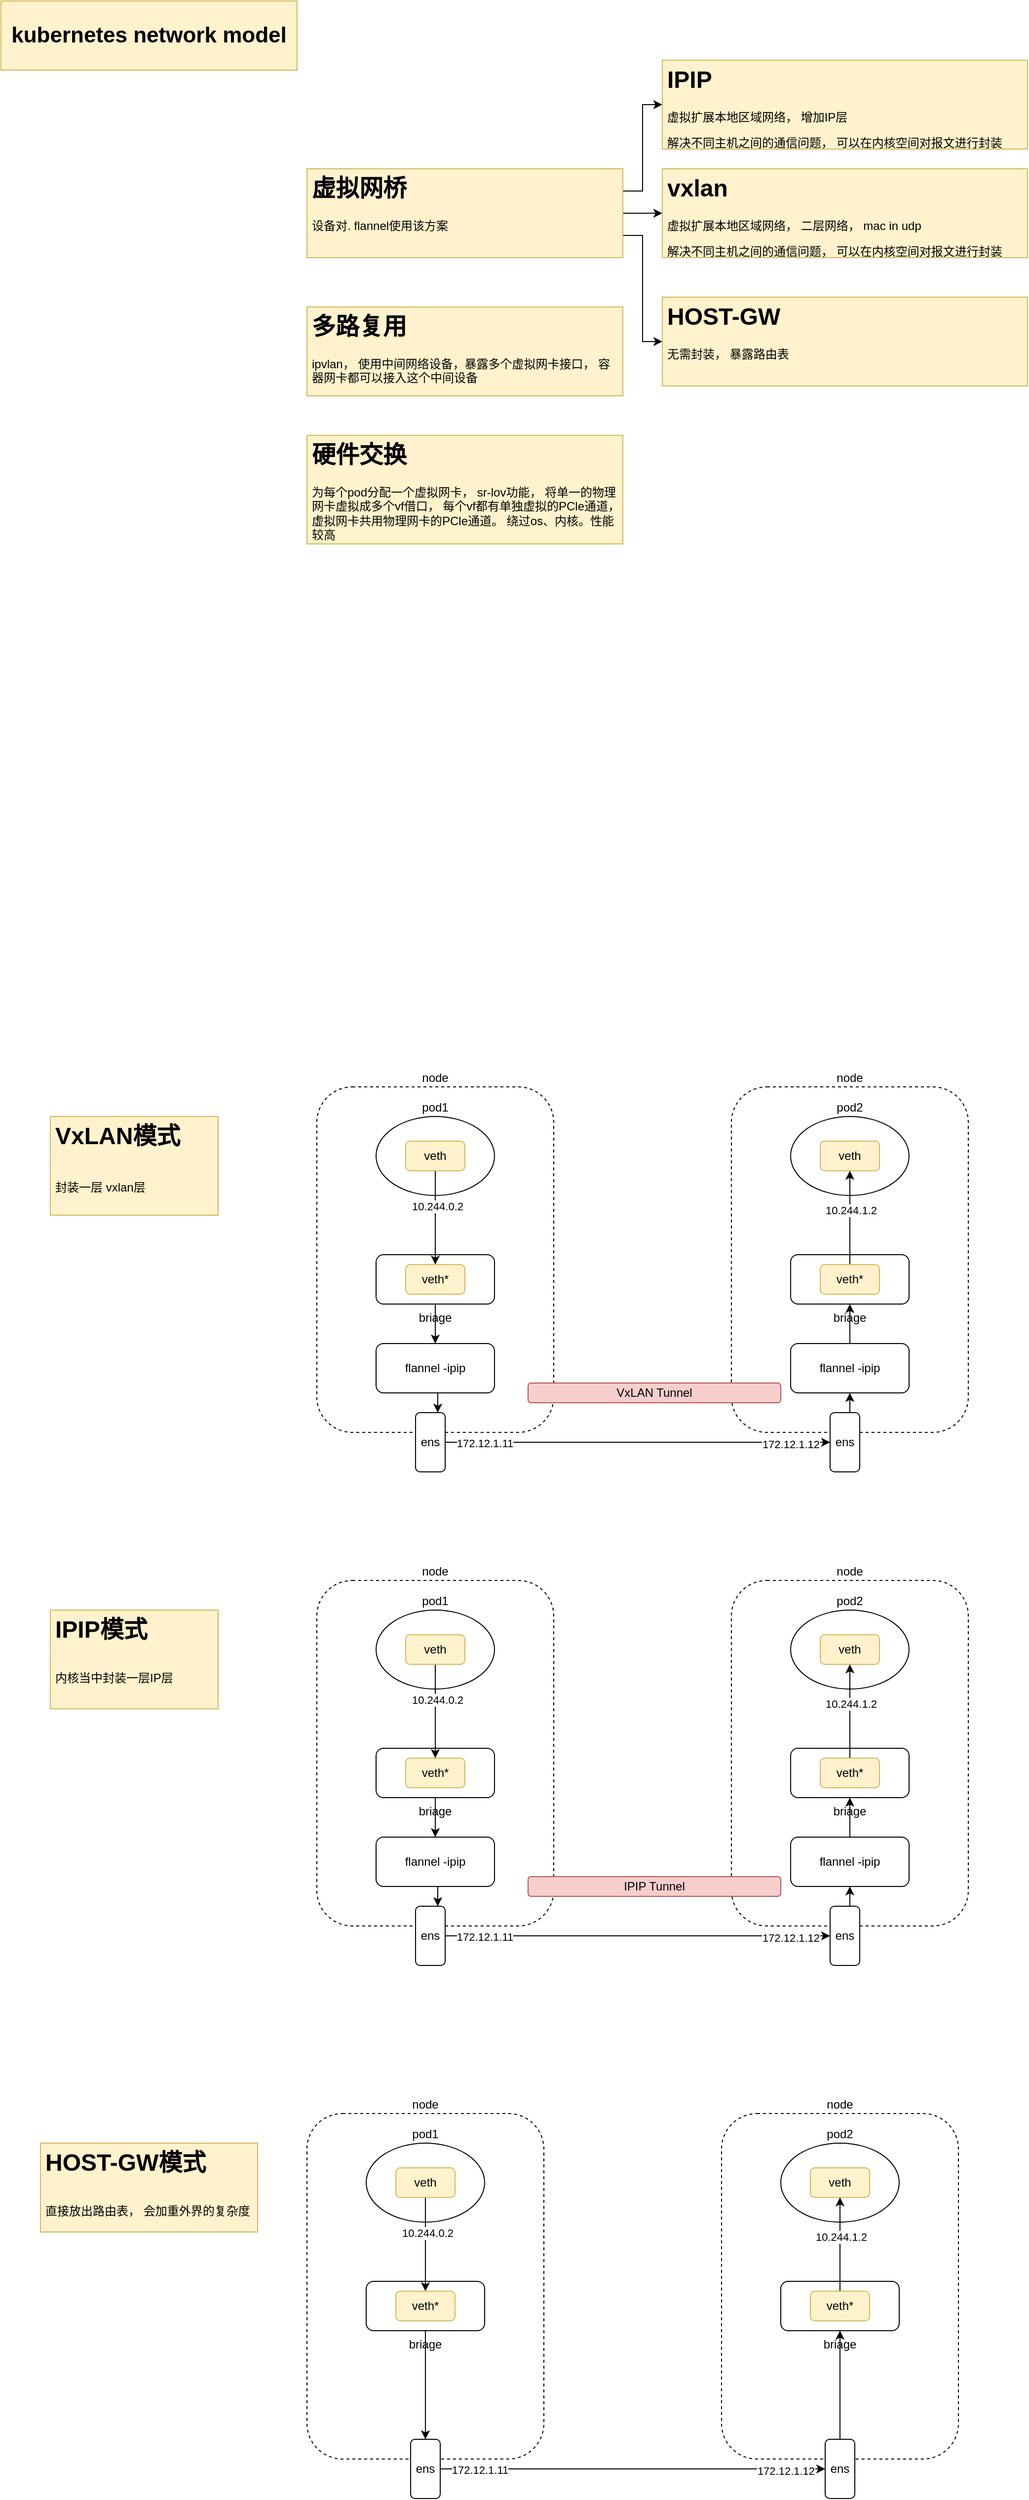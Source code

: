 <mxfile version="22.1.21" type="github">
  <diagram name="第 1 页" id="Q8KZJzh6ABpq3DSyVuZt">
    <mxGraphModel dx="2261" dy="1955" grid="1" gridSize="10" guides="1" tooltips="1" connect="1" arrows="1" fold="1" page="1" pageScale="1" pageWidth="827" pageHeight="1169" math="0" shadow="0">
      <root>
        <mxCell id="0" />
        <mxCell id="1" parent="0" />
        <mxCell id="Ks_degdZmFdMqEcX4CP4-12" value="node" style="rounded=1;whiteSpace=wrap;html=1;dashed=1;labelPosition=center;verticalLabelPosition=top;align=center;verticalAlign=bottom;" vertex="1" parent="1">
          <mxGeometry x="80" y="730" width="240" height="350" as="geometry" />
        </mxCell>
        <mxCell id="Ks_degdZmFdMqEcX4CP4-6" style="edgeStyle=orthogonalEdgeStyle;rounded=0;orthogonalLoop=1;jettySize=auto;html=1;exitX=1;exitY=0.5;exitDx=0;exitDy=0;entryX=0;entryY=0.5;entryDx=0;entryDy=0;" edge="1" parent="1" source="Ks_degdZmFdMqEcX4CP4-1" target="Ks_degdZmFdMqEcX4CP4-5">
          <mxGeometry relative="1" as="geometry" />
        </mxCell>
        <mxCell id="Ks_degdZmFdMqEcX4CP4-89" style="edgeStyle=orthogonalEdgeStyle;rounded=0;orthogonalLoop=1;jettySize=auto;html=1;exitX=1;exitY=0.75;exitDx=0;exitDy=0;entryX=0;entryY=0.5;entryDx=0;entryDy=0;" edge="1" parent="1" source="Ks_degdZmFdMqEcX4CP4-1" target="Ks_degdZmFdMqEcX4CP4-88">
          <mxGeometry relative="1" as="geometry" />
        </mxCell>
        <mxCell id="Ks_degdZmFdMqEcX4CP4-90" style="edgeStyle=orthogonalEdgeStyle;rounded=0;orthogonalLoop=1;jettySize=auto;html=1;exitX=1;exitY=0.25;exitDx=0;exitDy=0;entryX=0;entryY=0.5;entryDx=0;entryDy=0;" edge="1" parent="1" source="Ks_degdZmFdMqEcX4CP4-1" target="Ks_degdZmFdMqEcX4CP4-87">
          <mxGeometry relative="1" as="geometry" />
        </mxCell>
        <mxCell id="Ks_degdZmFdMqEcX4CP4-1" value="&lt;h1&gt;虚拟网桥&lt;/h1&gt;&lt;p&gt;设备对. flannel使用该方案&lt;/p&gt;" style="text;html=1;strokeColor=#d6b656;fillColor=#fff2cc;spacing=5;spacingTop=-20;whiteSpace=wrap;overflow=hidden;rounded=0;" vertex="1" parent="1">
          <mxGeometry x="70" y="-700" width="320" height="90" as="geometry" />
        </mxCell>
        <mxCell id="Ks_degdZmFdMqEcX4CP4-2" value="kubernetes network model" style="text;html=1;strokeColor=#d6b656;fillColor=#fff2cc;align=center;verticalAlign=middle;whiteSpace=wrap;rounded=0;fontStyle=1;fontSize=22;" vertex="1" parent="1">
          <mxGeometry x="-240" y="-870" width="300" height="70" as="geometry" />
        </mxCell>
        <mxCell id="Ks_degdZmFdMqEcX4CP4-3" value="&lt;h1&gt;多路复用&lt;/h1&gt;&lt;p&gt;ipvlan， 使用中间网络设备，暴露多个虚拟网卡接口， 容器网卡都可以接入这个中间设备&lt;/p&gt;" style="text;html=1;strokeColor=#d6b656;fillColor=#fff2cc;spacing=5;spacingTop=-20;whiteSpace=wrap;overflow=hidden;rounded=0;" vertex="1" parent="1">
          <mxGeometry x="70" y="-560" width="320" height="90" as="geometry" />
        </mxCell>
        <mxCell id="Ks_degdZmFdMqEcX4CP4-4" value="&lt;h1&gt;硬件交换&lt;/h1&gt;&lt;p&gt;为每个pod分配一个虚拟网卡， sr-lov功能， 将单一的物理网卡虚拟成多个vf借口， 每个vf都有单独虚拟的PCle通道， 虚拟网卡共用物理网卡的PCle通道。 绕过os、内核。性能较高&lt;/p&gt;" style="text;html=1;strokeColor=#d6b656;fillColor=#fff2cc;spacing=5;spacingTop=-20;whiteSpace=wrap;overflow=hidden;rounded=0;" vertex="1" parent="1">
          <mxGeometry x="70" y="-430" width="320" height="110" as="geometry" />
        </mxCell>
        <mxCell id="Ks_degdZmFdMqEcX4CP4-5" value="&lt;h1&gt;vxlan&lt;/h1&gt;&lt;div&gt;虚拟扩展本地区域网络， 二层网络， mac in udp&lt;/div&gt;&lt;p&gt;解决不同主机之间的通信问题， 可以在内核空间对报文进行封装&lt;/p&gt;" style="text;html=1;strokeColor=#d6b656;fillColor=#fff2cc;spacing=5;spacingTop=-20;whiteSpace=wrap;overflow=hidden;rounded=0;" vertex="1" parent="1">
          <mxGeometry x="430" y="-700" width="370" height="90" as="geometry" />
        </mxCell>
        <mxCell id="Ks_degdZmFdMqEcX4CP4-7" value="pod1" style="ellipse;whiteSpace=wrap;html=1;labelPosition=center;verticalLabelPosition=top;align=center;verticalAlign=bottom;" vertex="1" parent="1">
          <mxGeometry x="140" y="760" width="120" height="80" as="geometry" />
        </mxCell>
        <mxCell id="Ks_degdZmFdMqEcX4CP4-22" style="edgeStyle=orthogonalEdgeStyle;rounded=0;orthogonalLoop=1;jettySize=auto;html=1;exitX=0.5;exitY=1;exitDx=0;exitDy=0;entryX=0.5;entryY=0;entryDx=0;entryDy=0;" edge="1" parent="1" source="Ks_degdZmFdMqEcX4CP4-8" target="Ks_degdZmFdMqEcX4CP4-9">
          <mxGeometry relative="1" as="geometry" />
        </mxCell>
        <mxCell id="Ks_degdZmFdMqEcX4CP4-8" value="briage" style="rounded=1;whiteSpace=wrap;html=1;labelPosition=center;verticalLabelPosition=bottom;align=center;verticalAlign=top;" vertex="1" parent="1">
          <mxGeometry x="140" y="900" width="120" height="50" as="geometry" />
        </mxCell>
        <mxCell id="Ks_degdZmFdMqEcX4CP4-23" style="edgeStyle=orthogonalEdgeStyle;rounded=0;orthogonalLoop=1;jettySize=auto;html=1;exitX=0.5;exitY=1;exitDx=0;exitDy=0;entryX=0.75;entryY=0;entryDx=0;entryDy=0;" edge="1" parent="1" source="Ks_degdZmFdMqEcX4CP4-9" target="Ks_degdZmFdMqEcX4CP4-13">
          <mxGeometry relative="1" as="geometry" />
        </mxCell>
        <mxCell id="Ks_degdZmFdMqEcX4CP4-9" value="flannel -ipip" style="rounded=1;whiteSpace=wrap;html=1;" vertex="1" parent="1">
          <mxGeometry x="140" y="990" width="120" height="50" as="geometry" />
        </mxCell>
        <mxCell id="Ks_degdZmFdMqEcX4CP4-21" style="edgeStyle=orthogonalEdgeStyle;rounded=0;orthogonalLoop=1;jettySize=auto;html=1;exitX=0.5;exitY=1;exitDx=0;exitDy=0;entryX=0.5;entryY=0;entryDx=0;entryDy=0;" edge="1" parent="1" source="Ks_degdZmFdMqEcX4CP4-10" target="Ks_degdZmFdMqEcX4CP4-11">
          <mxGeometry relative="1" as="geometry" />
        </mxCell>
        <mxCell id="Ks_degdZmFdMqEcX4CP4-30" value="10.244.0.2" style="edgeLabel;html=1;align=center;verticalAlign=middle;resizable=0;points=[];" vertex="1" connectable="0" parent="Ks_degdZmFdMqEcX4CP4-21">
          <mxGeometry x="-0.242" y="2" relative="1" as="geometry">
            <mxPoint as="offset" />
          </mxGeometry>
        </mxCell>
        <mxCell id="Ks_degdZmFdMqEcX4CP4-10" value="veth" style="rounded=1;whiteSpace=wrap;html=1;fillColor=#fff2cc;strokeColor=#d6b656;" vertex="1" parent="1">
          <mxGeometry x="170" y="785" width="60" height="30" as="geometry" />
        </mxCell>
        <mxCell id="Ks_degdZmFdMqEcX4CP4-11" value="veth*" style="rounded=1;whiteSpace=wrap;html=1;fillColor=#fff2cc;strokeColor=#d6b656;" vertex="1" parent="1">
          <mxGeometry x="170" y="910" width="60" height="30" as="geometry" />
        </mxCell>
        <mxCell id="Ks_degdZmFdMqEcX4CP4-24" style="edgeStyle=orthogonalEdgeStyle;rounded=0;orthogonalLoop=1;jettySize=auto;html=1;exitX=1;exitY=0.5;exitDx=0;exitDy=0;entryX=0;entryY=0.5;entryDx=0;entryDy=0;" edge="1" parent="1" source="Ks_degdZmFdMqEcX4CP4-13" target="Ks_degdZmFdMqEcX4CP4-20">
          <mxGeometry relative="1" as="geometry" />
        </mxCell>
        <mxCell id="Ks_degdZmFdMqEcX4CP4-28" value="172.12.1.11" style="edgeLabel;html=1;align=center;verticalAlign=middle;resizable=0;points=[];" vertex="1" connectable="0" parent="Ks_degdZmFdMqEcX4CP4-24">
          <mxGeometry x="-0.913" y="-1" relative="1" as="geometry">
            <mxPoint x="23" as="offset" />
          </mxGeometry>
        </mxCell>
        <mxCell id="Ks_degdZmFdMqEcX4CP4-29" value="172.12.1.12" style="edgeLabel;html=1;align=center;verticalAlign=middle;resizable=0;points=[];" vertex="1" connectable="0" parent="Ks_degdZmFdMqEcX4CP4-24">
          <mxGeometry x="0.846" y="-2" relative="1" as="geometry">
            <mxPoint x="-10" as="offset" />
          </mxGeometry>
        </mxCell>
        <mxCell id="Ks_degdZmFdMqEcX4CP4-13" value="ens" style="rounded=1;whiteSpace=wrap;html=1;" vertex="1" parent="1">
          <mxGeometry x="180" y="1060" width="30" height="60" as="geometry" />
        </mxCell>
        <mxCell id="Ks_degdZmFdMqEcX4CP4-14" value="node" style="rounded=1;whiteSpace=wrap;html=1;dashed=1;labelPosition=center;verticalLabelPosition=top;align=center;verticalAlign=bottom;" vertex="1" parent="1">
          <mxGeometry x="500" y="730" width="240" height="350" as="geometry" />
        </mxCell>
        <mxCell id="Ks_degdZmFdMqEcX4CP4-15" value="pod2" style="ellipse;whiteSpace=wrap;html=1;labelPosition=center;verticalLabelPosition=top;align=center;verticalAlign=bottom;" vertex="1" parent="1">
          <mxGeometry x="560" y="760" width="120" height="80" as="geometry" />
        </mxCell>
        <mxCell id="Ks_degdZmFdMqEcX4CP4-16" value="briage" style="rounded=1;whiteSpace=wrap;html=1;labelPosition=center;verticalLabelPosition=bottom;align=center;verticalAlign=top;" vertex="1" parent="1">
          <mxGeometry x="560" y="900" width="120" height="50" as="geometry" />
        </mxCell>
        <mxCell id="Ks_degdZmFdMqEcX4CP4-26" style="edgeStyle=orthogonalEdgeStyle;rounded=0;orthogonalLoop=1;jettySize=auto;html=1;exitX=0.5;exitY=0;exitDx=0;exitDy=0;entryX=0.5;entryY=1;entryDx=0;entryDy=0;" edge="1" parent="1" source="Ks_degdZmFdMqEcX4CP4-17" target="Ks_degdZmFdMqEcX4CP4-16">
          <mxGeometry relative="1" as="geometry" />
        </mxCell>
        <mxCell id="Ks_degdZmFdMqEcX4CP4-17" value="flannel -ipip" style="rounded=1;whiteSpace=wrap;html=1;" vertex="1" parent="1">
          <mxGeometry x="560" y="990" width="120" height="50" as="geometry" />
        </mxCell>
        <mxCell id="Ks_degdZmFdMqEcX4CP4-18" value="veth" style="rounded=1;whiteSpace=wrap;html=1;fillColor=#fff2cc;strokeColor=#d6b656;" vertex="1" parent="1">
          <mxGeometry x="590" y="785" width="60" height="30" as="geometry" />
        </mxCell>
        <mxCell id="Ks_degdZmFdMqEcX4CP4-27" style="edgeStyle=orthogonalEdgeStyle;rounded=0;orthogonalLoop=1;jettySize=auto;html=1;exitX=0.5;exitY=0;exitDx=0;exitDy=0;entryX=0.5;entryY=1;entryDx=0;entryDy=0;" edge="1" parent="1" source="Ks_degdZmFdMqEcX4CP4-19" target="Ks_degdZmFdMqEcX4CP4-18">
          <mxGeometry relative="1" as="geometry" />
        </mxCell>
        <mxCell id="Ks_degdZmFdMqEcX4CP4-31" value="10.244.1.2" style="edgeLabel;html=1;align=center;verticalAlign=middle;resizable=0;points=[];" vertex="1" connectable="0" parent="Ks_degdZmFdMqEcX4CP4-27">
          <mxGeometry x="0.158" y="-1" relative="1" as="geometry">
            <mxPoint as="offset" />
          </mxGeometry>
        </mxCell>
        <mxCell id="Ks_degdZmFdMqEcX4CP4-19" value="veth*" style="rounded=1;whiteSpace=wrap;html=1;fillColor=#fff2cc;strokeColor=#d6b656;" vertex="1" parent="1">
          <mxGeometry x="590" y="910" width="60" height="30" as="geometry" />
        </mxCell>
        <mxCell id="Ks_degdZmFdMqEcX4CP4-25" style="edgeStyle=orthogonalEdgeStyle;rounded=0;orthogonalLoop=1;jettySize=auto;html=1;exitX=0.5;exitY=0;exitDx=0;exitDy=0;entryX=0.5;entryY=1;entryDx=0;entryDy=0;" edge="1" parent="1" source="Ks_degdZmFdMqEcX4CP4-20" target="Ks_degdZmFdMqEcX4CP4-17">
          <mxGeometry relative="1" as="geometry" />
        </mxCell>
        <mxCell id="Ks_degdZmFdMqEcX4CP4-20" value="ens" style="rounded=1;whiteSpace=wrap;html=1;" vertex="1" parent="1">
          <mxGeometry x="600" y="1060" width="30" height="60" as="geometry" />
        </mxCell>
        <mxCell id="Ks_degdZmFdMqEcX4CP4-32" value="&lt;h1&gt;&lt;span style=&quot;background-color: initial;&quot;&gt;IPIP模式&lt;/span&gt;&lt;/h1&gt;&lt;h1&gt;&lt;span style=&quot;font-size: 12px; font-weight: 400;&quot;&gt;内核当中封装一层IP层&lt;/span&gt;&lt;/h1&gt;" style="text;html=1;strokeColor=#d6b656;fillColor=#fff2cc;spacing=5;spacingTop=-20;whiteSpace=wrap;overflow=hidden;rounded=0;" vertex="1" parent="1">
          <mxGeometry x="-190" y="760" width="170" height="100" as="geometry" />
        </mxCell>
        <mxCell id="Ks_degdZmFdMqEcX4CP4-33" value="node" style="rounded=1;whiteSpace=wrap;html=1;dashed=1;labelPosition=center;verticalLabelPosition=top;align=center;verticalAlign=bottom;" vertex="1" parent="1">
          <mxGeometry x="70" y="1270" width="240" height="350" as="geometry" />
        </mxCell>
        <mxCell id="Ks_degdZmFdMqEcX4CP4-34" value="pod1" style="ellipse;whiteSpace=wrap;html=1;labelPosition=center;verticalLabelPosition=top;align=center;verticalAlign=bottom;" vertex="1" parent="1">
          <mxGeometry x="130" y="1300" width="120" height="80" as="geometry" />
        </mxCell>
        <mxCell id="Ks_degdZmFdMqEcX4CP4-35" style="edgeStyle=orthogonalEdgeStyle;rounded=0;orthogonalLoop=1;jettySize=auto;html=1;exitX=0.5;exitY=1;exitDx=0;exitDy=0;entryX=0.5;entryY=0;entryDx=0;entryDy=0;" edge="1" parent="1" source="Ks_degdZmFdMqEcX4CP4-36" target="Ks_degdZmFdMqEcX4CP4-46">
          <mxGeometry relative="1" as="geometry">
            <mxPoint x="190" y="1530" as="targetPoint" />
          </mxGeometry>
        </mxCell>
        <mxCell id="Ks_degdZmFdMqEcX4CP4-36" value="briage" style="rounded=1;whiteSpace=wrap;html=1;labelPosition=center;verticalLabelPosition=bottom;align=center;verticalAlign=top;" vertex="1" parent="1">
          <mxGeometry x="130" y="1440" width="120" height="50" as="geometry" />
        </mxCell>
        <mxCell id="Ks_degdZmFdMqEcX4CP4-39" style="edgeStyle=orthogonalEdgeStyle;rounded=0;orthogonalLoop=1;jettySize=auto;html=1;exitX=0.5;exitY=1;exitDx=0;exitDy=0;entryX=0.5;entryY=0;entryDx=0;entryDy=0;" edge="1" parent="1" source="Ks_degdZmFdMqEcX4CP4-41" target="Ks_degdZmFdMqEcX4CP4-42">
          <mxGeometry relative="1" as="geometry" />
        </mxCell>
        <mxCell id="Ks_degdZmFdMqEcX4CP4-40" value="10.244.0.2" style="edgeLabel;html=1;align=center;verticalAlign=middle;resizable=0;points=[];" vertex="1" connectable="0" parent="Ks_degdZmFdMqEcX4CP4-39">
          <mxGeometry x="-0.242" y="2" relative="1" as="geometry">
            <mxPoint as="offset" />
          </mxGeometry>
        </mxCell>
        <mxCell id="Ks_degdZmFdMqEcX4CP4-41" value="veth" style="rounded=1;whiteSpace=wrap;html=1;fillColor=#fff2cc;strokeColor=#d6b656;" vertex="1" parent="1">
          <mxGeometry x="160" y="1325" width="60" height="30" as="geometry" />
        </mxCell>
        <mxCell id="Ks_degdZmFdMqEcX4CP4-42" value="veth*" style="rounded=1;whiteSpace=wrap;html=1;fillColor=#fff2cc;strokeColor=#d6b656;" vertex="1" parent="1">
          <mxGeometry x="160" y="1450" width="60" height="30" as="geometry" />
        </mxCell>
        <mxCell id="Ks_degdZmFdMqEcX4CP4-43" style="edgeStyle=orthogonalEdgeStyle;rounded=0;orthogonalLoop=1;jettySize=auto;html=1;exitX=1;exitY=0.5;exitDx=0;exitDy=0;entryX=0;entryY=0.5;entryDx=0;entryDy=0;" edge="1" parent="1" source="Ks_degdZmFdMqEcX4CP4-46" target="Ks_degdZmFdMqEcX4CP4-57">
          <mxGeometry relative="1" as="geometry" />
        </mxCell>
        <mxCell id="Ks_degdZmFdMqEcX4CP4-44" value="172.12.1.11" style="edgeLabel;html=1;align=center;verticalAlign=middle;resizable=0;points=[];" vertex="1" connectable="0" parent="Ks_degdZmFdMqEcX4CP4-43">
          <mxGeometry x="-0.913" y="-1" relative="1" as="geometry">
            <mxPoint x="23" as="offset" />
          </mxGeometry>
        </mxCell>
        <mxCell id="Ks_degdZmFdMqEcX4CP4-45" value="172.12.1.12" style="edgeLabel;html=1;align=center;verticalAlign=middle;resizable=0;points=[];" vertex="1" connectable="0" parent="Ks_degdZmFdMqEcX4CP4-43">
          <mxGeometry x="0.846" y="-2" relative="1" as="geometry">
            <mxPoint x="-10" as="offset" />
          </mxGeometry>
        </mxCell>
        <mxCell id="Ks_degdZmFdMqEcX4CP4-46" value="ens" style="rounded=1;whiteSpace=wrap;html=1;" vertex="1" parent="1">
          <mxGeometry x="175" y="1600" width="30" height="60" as="geometry" />
        </mxCell>
        <mxCell id="Ks_degdZmFdMqEcX4CP4-47" value="node" style="rounded=1;whiteSpace=wrap;html=1;dashed=1;labelPosition=center;verticalLabelPosition=top;align=center;verticalAlign=bottom;" vertex="1" parent="1">
          <mxGeometry x="490" y="1270" width="240" height="350" as="geometry" />
        </mxCell>
        <mxCell id="Ks_degdZmFdMqEcX4CP4-48" value="pod2" style="ellipse;whiteSpace=wrap;html=1;labelPosition=center;verticalLabelPosition=top;align=center;verticalAlign=bottom;" vertex="1" parent="1">
          <mxGeometry x="550" y="1300" width="120" height="80" as="geometry" />
        </mxCell>
        <mxCell id="Ks_degdZmFdMqEcX4CP4-49" value="briage" style="rounded=1;whiteSpace=wrap;html=1;labelPosition=center;verticalLabelPosition=bottom;align=center;verticalAlign=top;" vertex="1" parent="1">
          <mxGeometry x="550" y="1440" width="120" height="50" as="geometry" />
        </mxCell>
        <mxCell id="Ks_degdZmFdMqEcX4CP4-50" style="edgeStyle=orthogonalEdgeStyle;rounded=0;orthogonalLoop=1;jettySize=auto;html=1;exitX=0.5;exitY=0;exitDx=0;exitDy=0;entryX=0.5;entryY=1;entryDx=0;entryDy=0;" edge="1" parent="1" source="Ks_degdZmFdMqEcX4CP4-57" target="Ks_degdZmFdMqEcX4CP4-49">
          <mxGeometry relative="1" as="geometry">
            <mxPoint x="610" y="1530" as="sourcePoint" />
          </mxGeometry>
        </mxCell>
        <mxCell id="Ks_degdZmFdMqEcX4CP4-52" value="veth" style="rounded=1;whiteSpace=wrap;html=1;fillColor=#fff2cc;strokeColor=#d6b656;" vertex="1" parent="1">
          <mxGeometry x="580" y="1325" width="60" height="30" as="geometry" />
        </mxCell>
        <mxCell id="Ks_degdZmFdMqEcX4CP4-53" style="edgeStyle=orthogonalEdgeStyle;rounded=0;orthogonalLoop=1;jettySize=auto;html=1;exitX=0.5;exitY=0;exitDx=0;exitDy=0;entryX=0.5;entryY=1;entryDx=0;entryDy=0;" edge="1" parent="1" source="Ks_degdZmFdMqEcX4CP4-55" target="Ks_degdZmFdMqEcX4CP4-52">
          <mxGeometry relative="1" as="geometry" />
        </mxCell>
        <mxCell id="Ks_degdZmFdMqEcX4CP4-54" value="10.244.1.2" style="edgeLabel;html=1;align=center;verticalAlign=middle;resizable=0;points=[];" vertex="1" connectable="0" parent="Ks_degdZmFdMqEcX4CP4-53">
          <mxGeometry x="0.158" y="-1" relative="1" as="geometry">
            <mxPoint as="offset" />
          </mxGeometry>
        </mxCell>
        <mxCell id="Ks_degdZmFdMqEcX4CP4-55" value="veth*" style="rounded=1;whiteSpace=wrap;html=1;fillColor=#fff2cc;strokeColor=#d6b656;" vertex="1" parent="1">
          <mxGeometry x="580" y="1450" width="60" height="30" as="geometry" />
        </mxCell>
        <mxCell id="Ks_degdZmFdMqEcX4CP4-57" value="ens" style="rounded=1;whiteSpace=wrap;html=1;" vertex="1" parent="1">
          <mxGeometry x="595" y="1600" width="30" height="60" as="geometry" />
        </mxCell>
        <mxCell id="Ks_degdZmFdMqEcX4CP4-58" value="&lt;h1&gt;&lt;span style=&quot;background-color: initial;&quot;&gt;HOST-GW模式&lt;/span&gt;&lt;/h1&gt;&lt;h1&gt;&lt;span style=&quot;font-size: 12px; font-weight: 400;&quot;&gt;直接放出路由表， 会加重外界的复杂度&lt;/span&gt;&lt;/h1&gt;" style="text;html=1;strokeColor=#d6b656;fillColor=#fff2cc;spacing=5;spacingTop=-20;whiteSpace=wrap;overflow=hidden;rounded=0;" vertex="1" parent="1">
          <mxGeometry x="-200" y="1300" width="220" height="90" as="geometry" />
        </mxCell>
        <mxCell id="Ks_degdZmFdMqEcX4CP4-59" value="IPIP Tunnel" style="rounded=1;whiteSpace=wrap;html=1;fillColor=#f8cecc;strokeColor=#b85450;" vertex="1" parent="1">
          <mxGeometry x="294" y="1030" width="256" height="20" as="geometry" />
        </mxCell>
        <mxCell id="Ks_degdZmFdMqEcX4CP4-60" value="node" style="rounded=1;whiteSpace=wrap;html=1;dashed=1;labelPosition=center;verticalLabelPosition=top;align=center;verticalAlign=bottom;" vertex="1" parent="1">
          <mxGeometry x="80" y="230" width="240" height="350" as="geometry" />
        </mxCell>
        <mxCell id="Ks_degdZmFdMqEcX4CP4-61" value="pod1" style="ellipse;whiteSpace=wrap;html=1;labelPosition=center;verticalLabelPosition=top;align=center;verticalAlign=bottom;" vertex="1" parent="1">
          <mxGeometry x="140" y="260" width="120" height="80" as="geometry" />
        </mxCell>
        <mxCell id="Ks_degdZmFdMqEcX4CP4-62" style="edgeStyle=orthogonalEdgeStyle;rounded=0;orthogonalLoop=1;jettySize=auto;html=1;exitX=0.5;exitY=1;exitDx=0;exitDy=0;entryX=0.5;entryY=0;entryDx=0;entryDy=0;" edge="1" parent="1" source="Ks_degdZmFdMqEcX4CP4-63" target="Ks_degdZmFdMqEcX4CP4-65">
          <mxGeometry relative="1" as="geometry" />
        </mxCell>
        <mxCell id="Ks_degdZmFdMqEcX4CP4-63" value="briage" style="rounded=1;whiteSpace=wrap;html=1;labelPosition=center;verticalLabelPosition=bottom;align=center;verticalAlign=top;" vertex="1" parent="1">
          <mxGeometry x="140" y="400" width="120" height="50" as="geometry" />
        </mxCell>
        <mxCell id="Ks_degdZmFdMqEcX4CP4-64" style="edgeStyle=orthogonalEdgeStyle;rounded=0;orthogonalLoop=1;jettySize=auto;html=1;exitX=0.5;exitY=1;exitDx=0;exitDy=0;entryX=0.75;entryY=0;entryDx=0;entryDy=0;" edge="1" parent="1" source="Ks_degdZmFdMqEcX4CP4-65" target="Ks_degdZmFdMqEcX4CP4-73">
          <mxGeometry relative="1" as="geometry" />
        </mxCell>
        <mxCell id="Ks_degdZmFdMqEcX4CP4-65" value="flannel -ipip" style="rounded=1;whiteSpace=wrap;html=1;" vertex="1" parent="1">
          <mxGeometry x="140" y="490" width="120" height="50" as="geometry" />
        </mxCell>
        <mxCell id="Ks_degdZmFdMqEcX4CP4-66" style="edgeStyle=orthogonalEdgeStyle;rounded=0;orthogonalLoop=1;jettySize=auto;html=1;exitX=0.5;exitY=1;exitDx=0;exitDy=0;entryX=0.5;entryY=0;entryDx=0;entryDy=0;" edge="1" parent="1" source="Ks_degdZmFdMqEcX4CP4-68" target="Ks_degdZmFdMqEcX4CP4-69">
          <mxGeometry relative="1" as="geometry" />
        </mxCell>
        <mxCell id="Ks_degdZmFdMqEcX4CP4-67" value="10.244.0.2" style="edgeLabel;html=1;align=center;verticalAlign=middle;resizable=0;points=[];" vertex="1" connectable="0" parent="Ks_degdZmFdMqEcX4CP4-66">
          <mxGeometry x="-0.242" y="2" relative="1" as="geometry">
            <mxPoint as="offset" />
          </mxGeometry>
        </mxCell>
        <mxCell id="Ks_degdZmFdMqEcX4CP4-68" value="veth" style="rounded=1;whiteSpace=wrap;html=1;fillColor=#fff2cc;strokeColor=#d6b656;" vertex="1" parent="1">
          <mxGeometry x="170" y="285" width="60" height="30" as="geometry" />
        </mxCell>
        <mxCell id="Ks_degdZmFdMqEcX4CP4-69" value="veth*" style="rounded=1;whiteSpace=wrap;html=1;fillColor=#fff2cc;strokeColor=#d6b656;" vertex="1" parent="1">
          <mxGeometry x="170" y="410" width="60" height="30" as="geometry" />
        </mxCell>
        <mxCell id="Ks_degdZmFdMqEcX4CP4-70" style="edgeStyle=orthogonalEdgeStyle;rounded=0;orthogonalLoop=1;jettySize=auto;html=1;exitX=1;exitY=0.5;exitDx=0;exitDy=0;entryX=0;entryY=0.5;entryDx=0;entryDy=0;" edge="1" parent="1" source="Ks_degdZmFdMqEcX4CP4-73" target="Ks_degdZmFdMqEcX4CP4-84">
          <mxGeometry relative="1" as="geometry" />
        </mxCell>
        <mxCell id="Ks_degdZmFdMqEcX4CP4-71" value="172.12.1.11" style="edgeLabel;html=1;align=center;verticalAlign=middle;resizable=0;points=[];" vertex="1" connectable="0" parent="Ks_degdZmFdMqEcX4CP4-70">
          <mxGeometry x="-0.913" y="-1" relative="1" as="geometry">
            <mxPoint x="23" as="offset" />
          </mxGeometry>
        </mxCell>
        <mxCell id="Ks_degdZmFdMqEcX4CP4-72" value="172.12.1.12" style="edgeLabel;html=1;align=center;verticalAlign=middle;resizable=0;points=[];" vertex="1" connectable="0" parent="Ks_degdZmFdMqEcX4CP4-70">
          <mxGeometry x="0.846" y="-2" relative="1" as="geometry">
            <mxPoint x="-10" as="offset" />
          </mxGeometry>
        </mxCell>
        <mxCell id="Ks_degdZmFdMqEcX4CP4-73" value="ens" style="rounded=1;whiteSpace=wrap;html=1;" vertex="1" parent="1">
          <mxGeometry x="180" y="560" width="30" height="60" as="geometry" />
        </mxCell>
        <mxCell id="Ks_degdZmFdMqEcX4CP4-74" value="node" style="rounded=1;whiteSpace=wrap;html=1;dashed=1;labelPosition=center;verticalLabelPosition=top;align=center;verticalAlign=bottom;" vertex="1" parent="1">
          <mxGeometry x="500" y="230" width="240" height="350" as="geometry" />
        </mxCell>
        <mxCell id="Ks_degdZmFdMqEcX4CP4-75" value="pod2" style="ellipse;whiteSpace=wrap;html=1;labelPosition=center;verticalLabelPosition=top;align=center;verticalAlign=bottom;" vertex="1" parent="1">
          <mxGeometry x="560" y="260" width="120" height="80" as="geometry" />
        </mxCell>
        <mxCell id="Ks_degdZmFdMqEcX4CP4-76" value="briage" style="rounded=1;whiteSpace=wrap;html=1;labelPosition=center;verticalLabelPosition=bottom;align=center;verticalAlign=top;" vertex="1" parent="1">
          <mxGeometry x="560" y="400" width="120" height="50" as="geometry" />
        </mxCell>
        <mxCell id="Ks_degdZmFdMqEcX4CP4-77" style="edgeStyle=orthogonalEdgeStyle;rounded=0;orthogonalLoop=1;jettySize=auto;html=1;exitX=0.5;exitY=0;exitDx=0;exitDy=0;entryX=0.5;entryY=1;entryDx=0;entryDy=0;" edge="1" parent="1" source="Ks_degdZmFdMqEcX4CP4-78" target="Ks_degdZmFdMqEcX4CP4-76">
          <mxGeometry relative="1" as="geometry" />
        </mxCell>
        <mxCell id="Ks_degdZmFdMqEcX4CP4-78" value="flannel -ipip" style="rounded=1;whiteSpace=wrap;html=1;" vertex="1" parent="1">
          <mxGeometry x="560" y="490" width="120" height="50" as="geometry" />
        </mxCell>
        <mxCell id="Ks_degdZmFdMqEcX4CP4-79" value="veth" style="rounded=1;whiteSpace=wrap;html=1;fillColor=#fff2cc;strokeColor=#d6b656;" vertex="1" parent="1">
          <mxGeometry x="590" y="285" width="60" height="30" as="geometry" />
        </mxCell>
        <mxCell id="Ks_degdZmFdMqEcX4CP4-80" style="edgeStyle=orthogonalEdgeStyle;rounded=0;orthogonalLoop=1;jettySize=auto;html=1;exitX=0.5;exitY=0;exitDx=0;exitDy=0;entryX=0.5;entryY=1;entryDx=0;entryDy=0;" edge="1" parent="1" source="Ks_degdZmFdMqEcX4CP4-82" target="Ks_degdZmFdMqEcX4CP4-79">
          <mxGeometry relative="1" as="geometry" />
        </mxCell>
        <mxCell id="Ks_degdZmFdMqEcX4CP4-81" value="10.244.1.2" style="edgeLabel;html=1;align=center;verticalAlign=middle;resizable=0;points=[];" vertex="1" connectable="0" parent="Ks_degdZmFdMqEcX4CP4-80">
          <mxGeometry x="0.158" y="-1" relative="1" as="geometry">
            <mxPoint as="offset" />
          </mxGeometry>
        </mxCell>
        <mxCell id="Ks_degdZmFdMqEcX4CP4-82" value="veth*" style="rounded=1;whiteSpace=wrap;html=1;fillColor=#fff2cc;strokeColor=#d6b656;" vertex="1" parent="1">
          <mxGeometry x="590" y="410" width="60" height="30" as="geometry" />
        </mxCell>
        <mxCell id="Ks_degdZmFdMqEcX4CP4-83" style="edgeStyle=orthogonalEdgeStyle;rounded=0;orthogonalLoop=1;jettySize=auto;html=1;exitX=0.5;exitY=0;exitDx=0;exitDy=0;entryX=0.5;entryY=1;entryDx=0;entryDy=0;" edge="1" parent="1" source="Ks_degdZmFdMqEcX4CP4-84" target="Ks_degdZmFdMqEcX4CP4-78">
          <mxGeometry relative="1" as="geometry" />
        </mxCell>
        <mxCell id="Ks_degdZmFdMqEcX4CP4-84" value="ens" style="rounded=1;whiteSpace=wrap;html=1;" vertex="1" parent="1">
          <mxGeometry x="600" y="560" width="30" height="60" as="geometry" />
        </mxCell>
        <mxCell id="Ks_degdZmFdMqEcX4CP4-85" value="&lt;h1&gt;VxLAN模式&lt;/h1&gt;&lt;div&gt;&lt;br&gt;&lt;/div&gt;&lt;div&gt;封装一层 vxlan层&lt;/div&gt;" style="text;html=1;strokeColor=#d6b656;fillColor=#fff2cc;spacing=5;spacingTop=-20;whiteSpace=wrap;overflow=hidden;rounded=0;" vertex="1" parent="1">
          <mxGeometry x="-190" y="260" width="170" height="100" as="geometry" />
        </mxCell>
        <mxCell id="Ks_degdZmFdMqEcX4CP4-86" value="VxLAN Tunnel" style="rounded=1;whiteSpace=wrap;html=1;fillColor=#f8cecc;strokeColor=#b85450;" vertex="1" parent="1">
          <mxGeometry x="294" y="530" width="256" height="20" as="geometry" />
        </mxCell>
        <mxCell id="Ks_degdZmFdMqEcX4CP4-87" value="&lt;h1&gt;IPIP&lt;/h1&gt;&lt;div&gt;虚拟扩展本地区域网络， 增加IP层&lt;/div&gt;&lt;p&gt;解决不同主机之间的通信问题， 可以在内核空间对报文进行封装&lt;/p&gt;" style="text;html=1;strokeColor=#d6b656;fillColor=#fff2cc;spacing=5;spacingTop=-20;whiteSpace=wrap;overflow=hidden;rounded=0;" vertex="1" parent="1">
          <mxGeometry x="430" y="-810" width="370" height="90" as="geometry" />
        </mxCell>
        <mxCell id="Ks_degdZmFdMqEcX4CP4-88" value="&lt;h1&gt;HOST-GW&lt;/h1&gt;&lt;div&gt;无需封装， 暴露路由表&lt;/div&gt;" style="text;html=1;strokeColor=#d6b656;fillColor=#fff2cc;spacing=5;spacingTop=-20;whiteSpace=wrap;overflow=hidden;rounded=0;" vertex="1" parent="1">
          <mxGeometry x="430" y="-570" width="370" height="90" as="geometry" />
        </mxCell>
      </root>
    </mxGraphModel>
  </diagram>
</mxfile>
